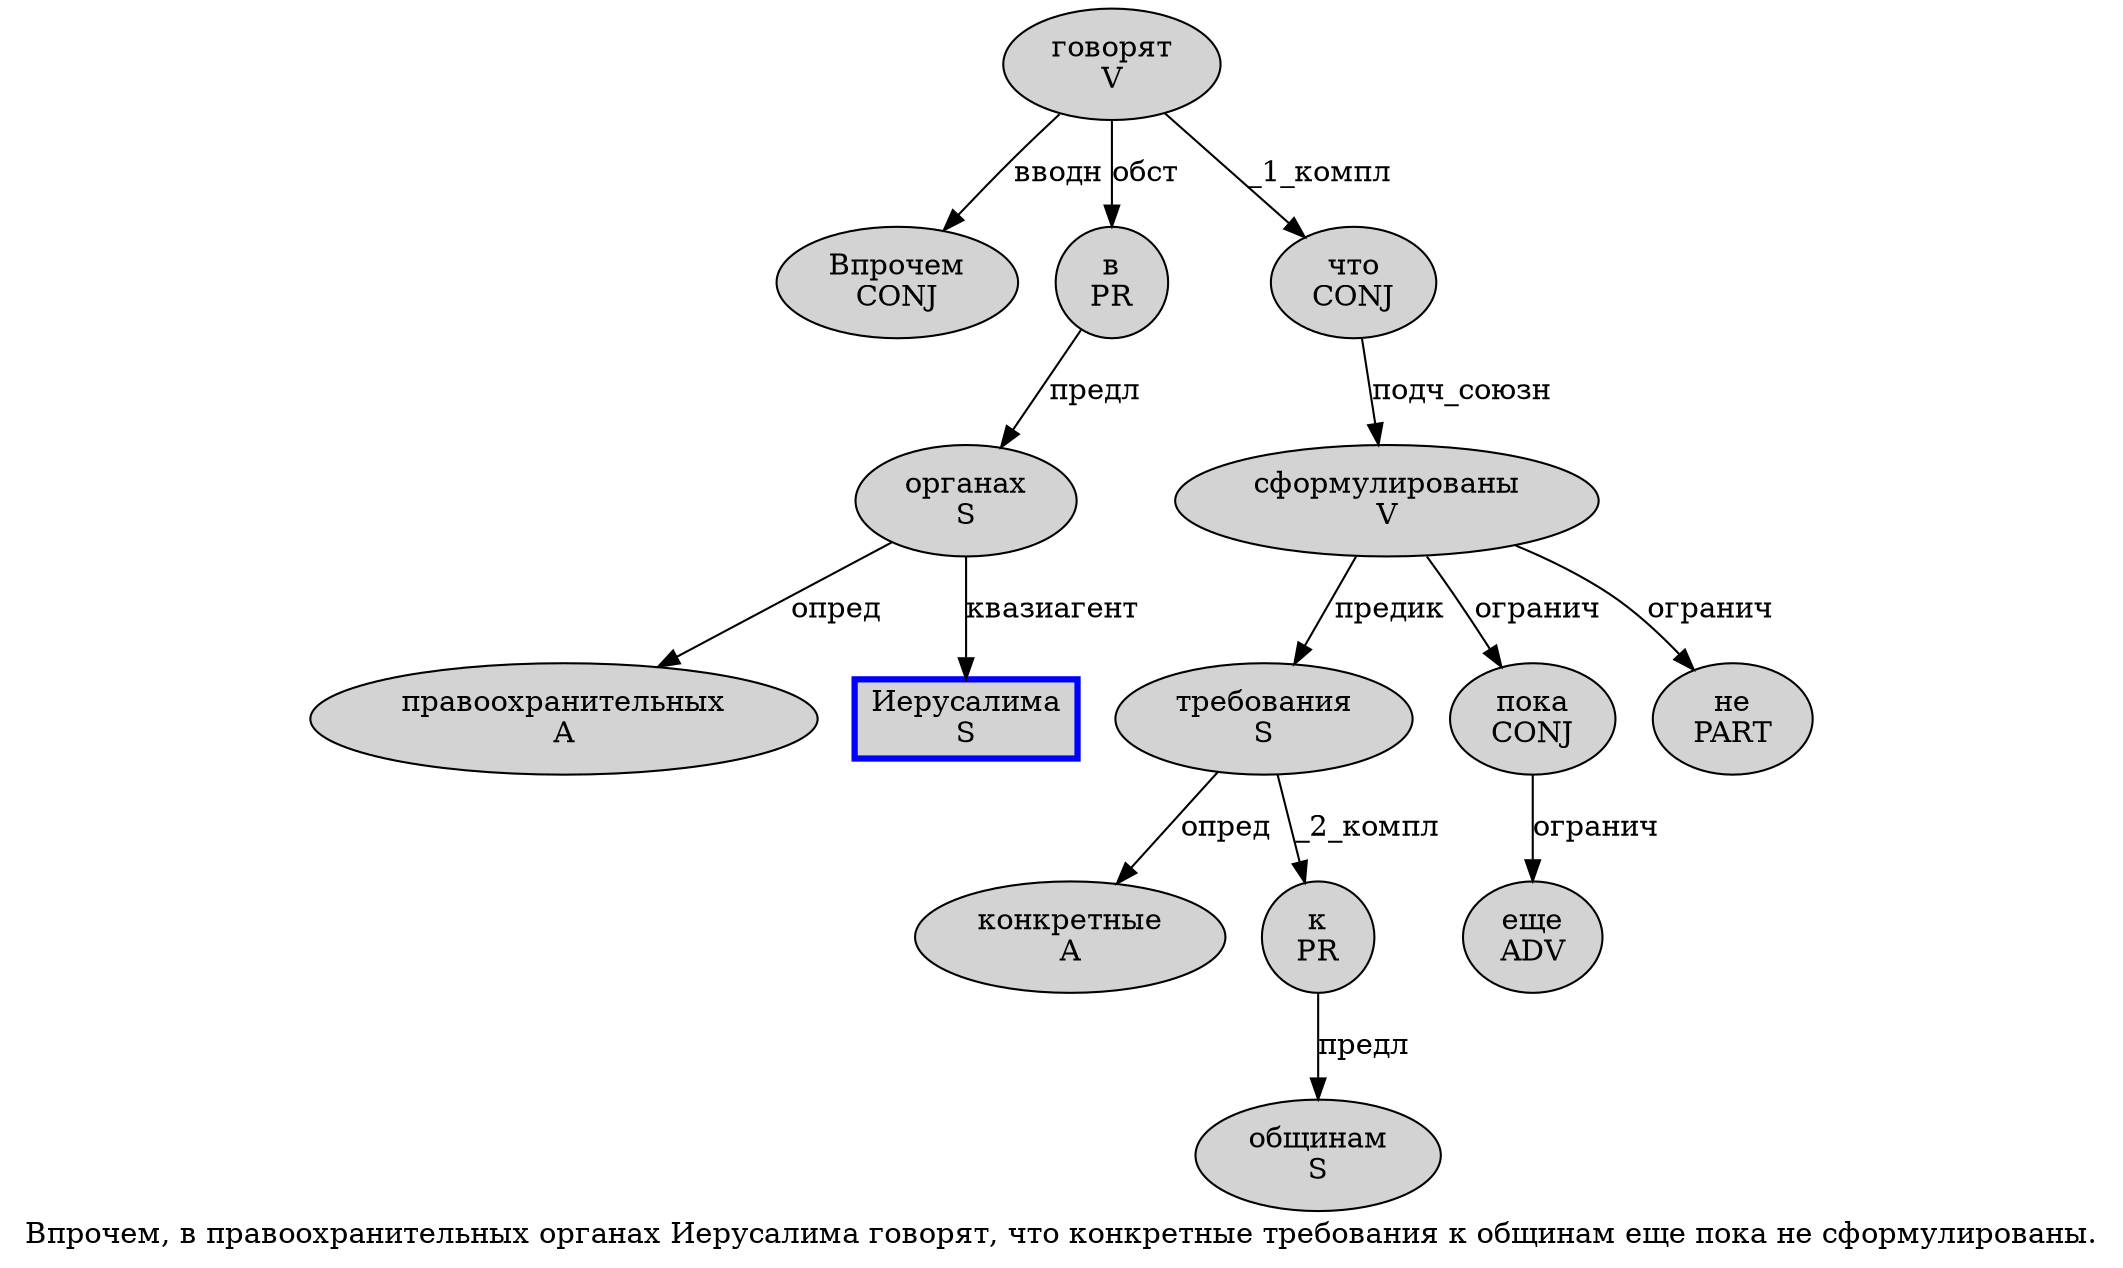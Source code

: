 digraph SENTENCE_227 {
	graph [label="Впрочем, в правоохранительных органах Иерусалима говорят, что конкретные требования к общинам еще пока не сформулированы."]
	node [style=filled]
		0 [label="Впрочем
CONJ" color="" fillcolor=lightgray penwidth=1 shape=ellipse]
		2 [label="в
PR" color="" fillcolor=lightgray penwidth=1 shape=ellipse]
		3 [label="правоохранительных
A" color="" fillcolor=lightgray penwidth=1 shape=ellipse]
		4 [label="органах
S" color="" fillcolor=lightgray penwidth=1 shape=ellipse]
		5 [label="Иерусалима
S" color=blue fillcolor=lightgray penwidth=3 shape=box]
		6 [label="говорят
V" color="" fillcolor=lightgray penwidth=1 shape=ellipse]
		8 [label="что
CONJ" color="" fillcolor=lightgray penwidth=1 shape=ellipse]
		9 [label="конкретные
A" color="" fillcolor=lightgray penwidth=1 shape=ellipse]
		10 [label="требования
S" color="" fillcolor=lightgray penwidth=1 shape=ellipse]
		11 [label="к
PR" color="" fillcolor=lightgray penwidth=1 shape=ellipse]
		12 [label="общинам
S" color="" fillcolor=lightgray penwidth=1 shape=ellipse]
		13 [label="еще
ADV" color="" fillcolor=lightgray penwidth=1 shape=ellipse]
		14 [label="пока
CONJ" color="" fillcolor=lightgray penwidth=1 shape=ellipse]
		15 [label="не
PART" color="" fillcolor=lightgray penwidth=1 shape=ellipse]
		16 [label="сформулированы
V" color="" fillcolor=lightgray penwidth=1 shape=ellipse]
			4 -> 3 [label="опред"]
			4 -> 5 [label="квазиагент"]
			14 -> 13 [label="огранич"]
			8 -> 16 [label="подч_союзн"]
			16 -> 10 [label="предик"]
			16 -> 14 [label="огранич"]
			16 -> 15 [label="огранич"]
			10 -> 9 [label="опред"]
			10 -> 11 [label="_2_компл"]
			6 -> 0 [label="вводн"]
			6 -> 2 [label="обст"]
			6 -> 8 [label="_1_компл"]
			11 -> 12 [label="предл"]
			2 -> 4 [label="предл"]
}